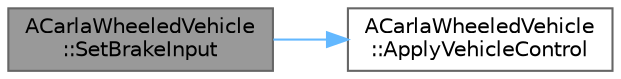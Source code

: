 digraph "ACarlaWheeledVehicle::SetBrakeInput"
{
 // INTERACTIVE_SVG=YES
 // LATEX_PDF_SIZE
  bgcolor="transparent";
  edge [fontname=Helvetica,fontsize=10,labelfontname=Helvetica,labelfontsize=10];
  node [fontname=Helvetica,fontsize=10,shape=box,height=0.2,width=0.4];
  rankdir="LR";
  Node1 [id="Node000001",label="ACarlaWheeledVehicle\l::SetBrakeInput",height=0.2,width=0.4,color="gray40", fillcolor="grey60", style="filled", fontcolor="black",tooltip=" "];
  Node1 -> Node2 [id="edge1_Node000001_Node000002",color="steelblue1",style="solid",tooltip=" "];
  Node2 [id="Node000002",label="ACarlaWheeledVehicle\l::ApplyVehicleControl",height=0.2,width=0.4,color="grey40", fillcolor="white", style="filled",URL="$d5/d70/classACarlaWheeledVehicle.html#ab4b3d9f052562127d457c33368449cf6",tooltip=" "];
}
